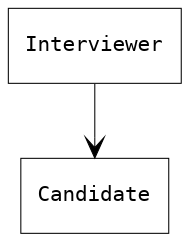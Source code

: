 digraph {
    node [shape=box, fontname="Inconsolata, Consolas", fontsize=10, penwidth=0.5]
    edge [fontname="Inconsolata, Consolas", fontsize=10, penwidth=0.5]

    Interviewer
    Candidate

    /* Unidirection association */
    {
        edge [arrowhead=vee]
        Interviewer -> Candidate
    }
}

